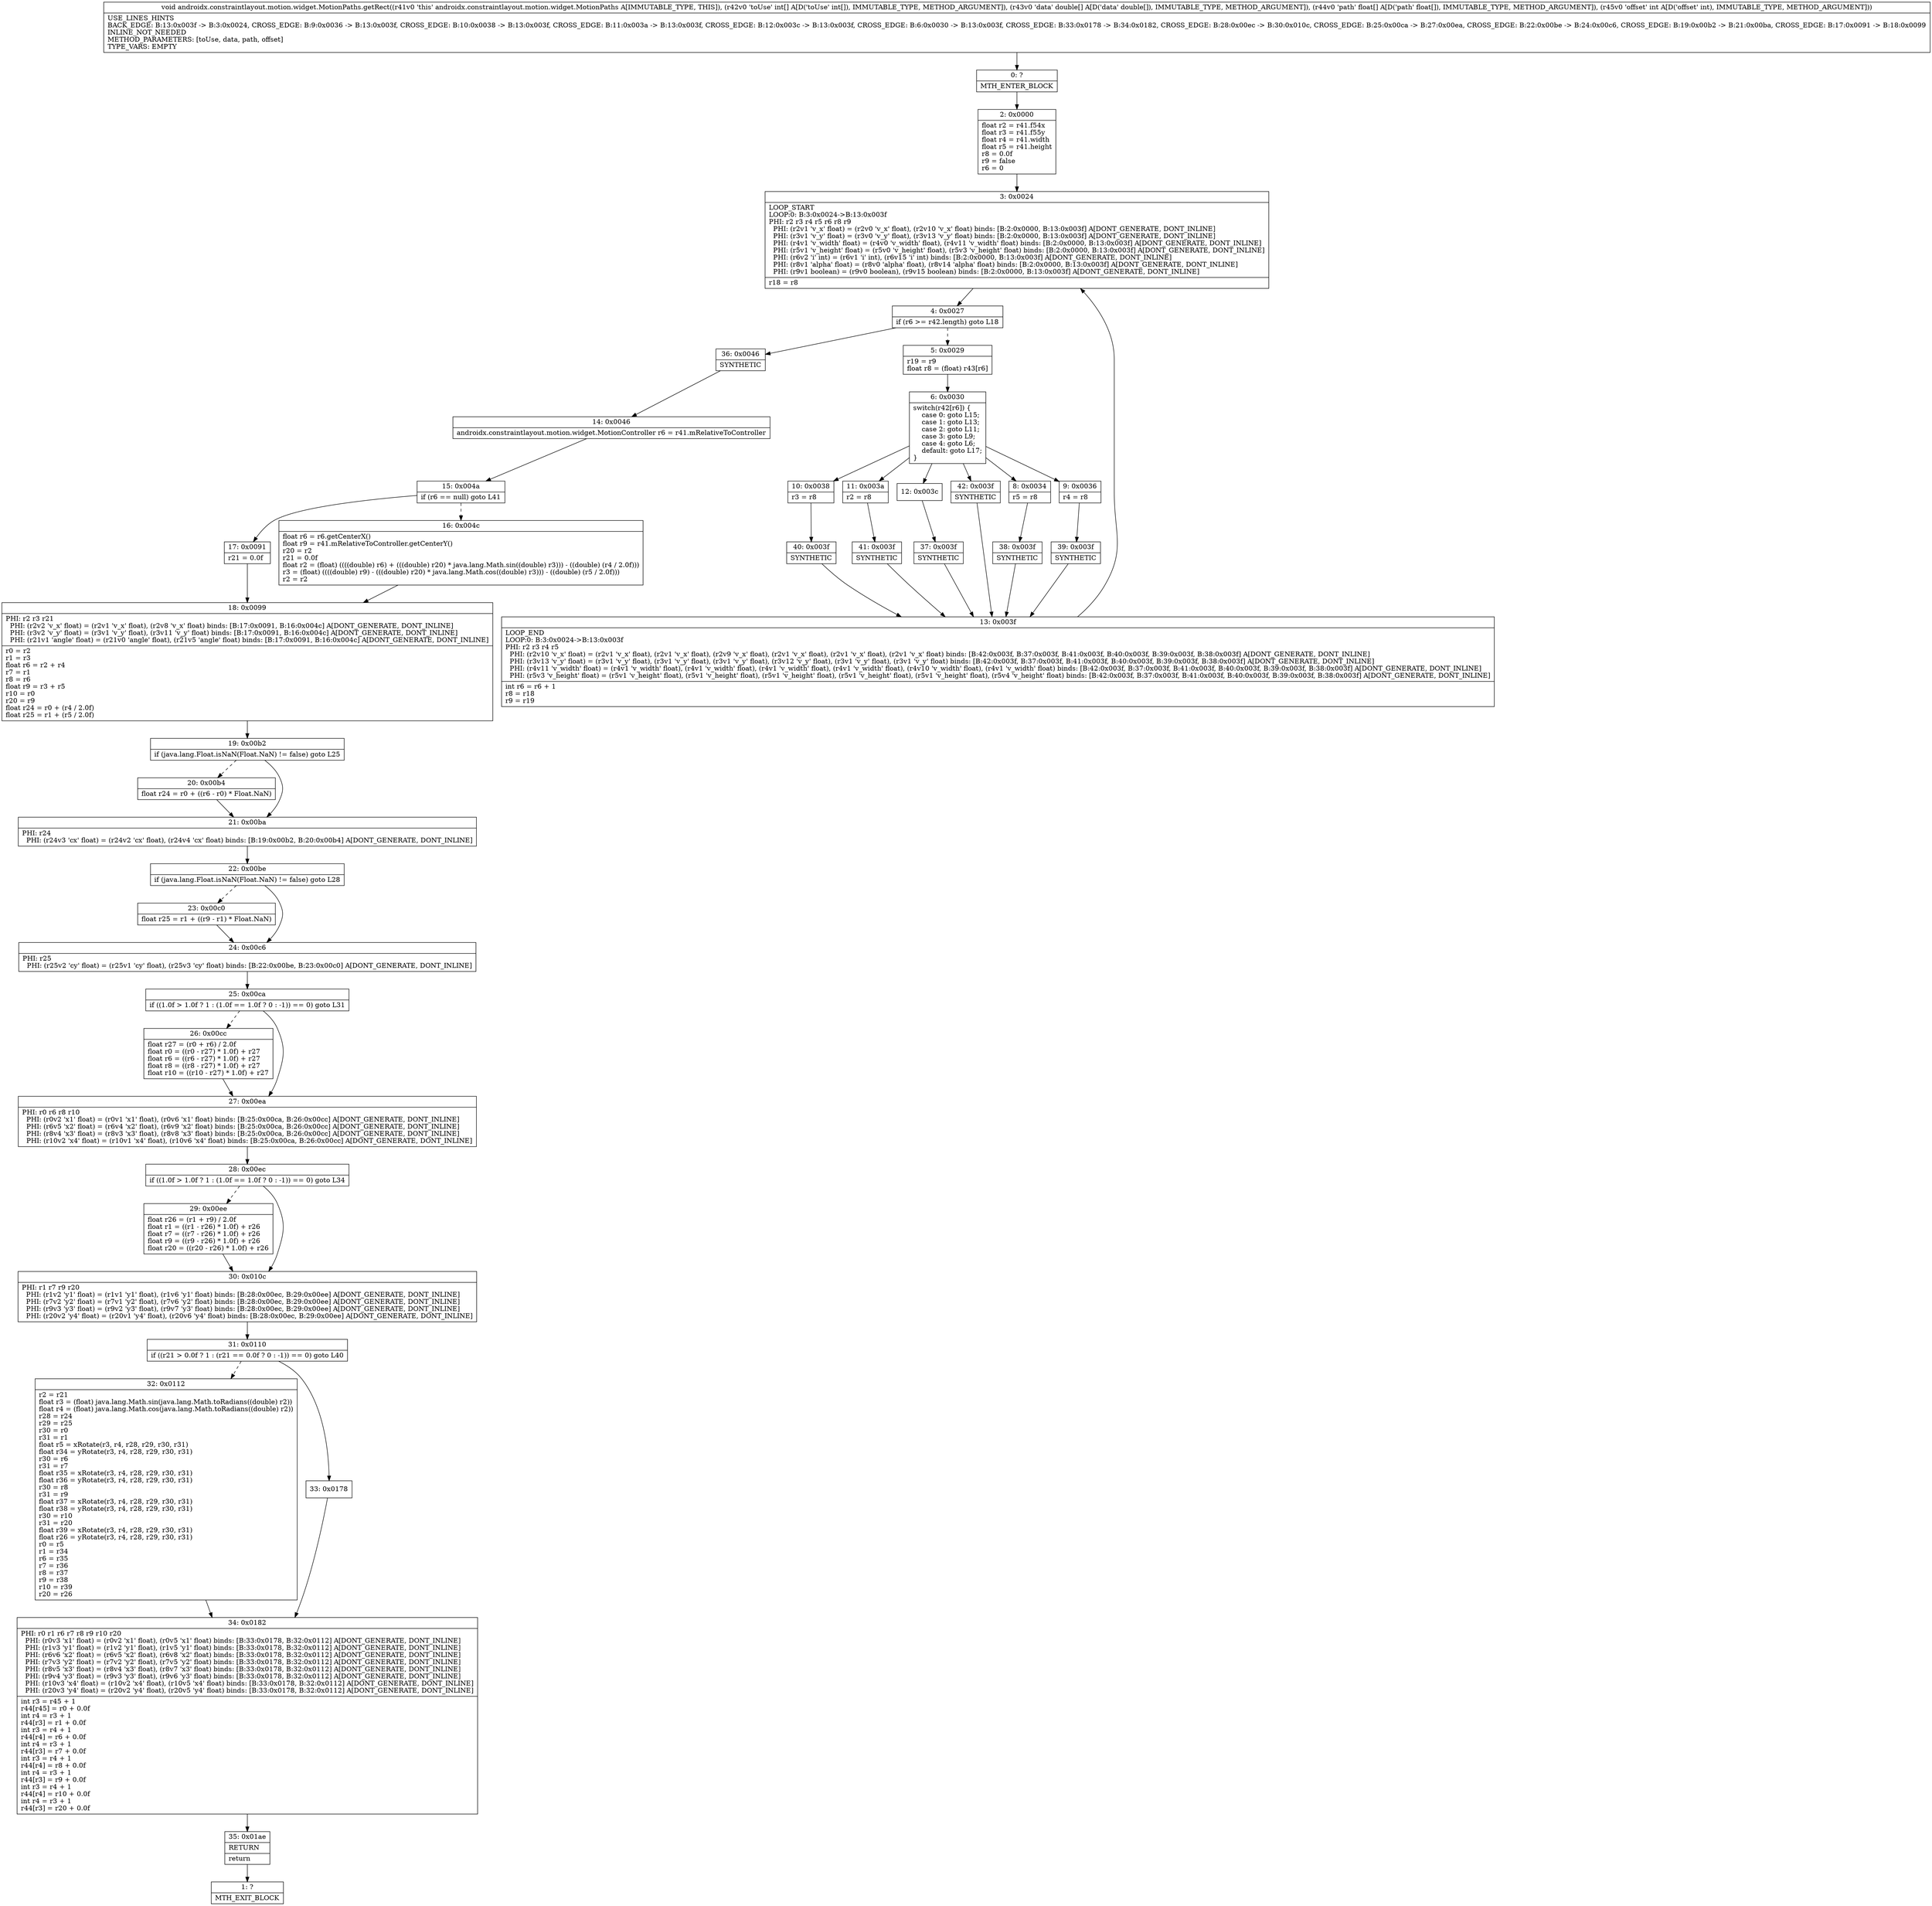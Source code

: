 digraph "CFG forandroidx.constraintlayout.motion.widget.MotionPaths.getRect([I[D[FI)V" {
Node_0 [shape=record,label="{0\:\ ?|MTH_ENTER_BLOCK\l}"];
Node_2 [shape=record,label="{2\:\ 0x0000|float r2 = r41.f54x\lfloat r3 = r41.f55y\lfloat r4 = r41.width\lfloat r5 = r41.height\lr8 = 0.0f\lr9 = false\lr6 = 0\l}"];
Node_3 [shape=record,label="{3\:\ 0x0024|LOOP_START\lLOOP:0: B:3:0x0024\-\>B:13:0x003f\lPHI: r2 r3 r4 r5 r6 r8 r9 \l  PHI: (r2v1 'v_x' float) = (r2v0 'v_x' float), (r2v10 'v_x' float) binds: [B:2:0x0000, B:13:0x003f] A[DONT_GENERATE, DONT_INLINE]\l  PHI: (r3v1 'v_y' float) = (r3v0 'v_y' float), (r3v13 'v_y' float) binds: [B:2:0x0000, B:13:0x003f] A[DONT_GENERATE, DONT_INLINE]\l  PHI: (r4v1 'v_width' float) = (r4v0 'v_width' float), (r4v11 'v_width' float) binds: [B:2:0x0000, B:13:0x003f] A[DONT_GENERATE, DONT_INLINE]\l  PHI: (r5v1 'v_height' float) = (r5v0 'v_height' float), (r5v3 'v_height' float) binds: [B:2:0x0000, B:13:0x003f] A[DONT_GENERATE, DONT_INLINE]\l  PHI: (r6v2 'i' int) = (r6v1 'i' int), (r6v15 'i' int) binds: [B:2:0x0000, B:13:0x003f] A[DONT_GENERATE, DONT_INLINE]\l  PHI: (r8v1 'alpha' float) = (r8v0 'alpha' float), (r8v14 'alpha' float) binds: [B:2:0x0000, B:13:0x003f] A[DONT_GENERATE, DONT_INLINE]\l  PHI: (r9v1 boolean) = (r9v0 boolean), (r9v15 boolean) binds: [B:2:0x0000, B:13:0x003f] A[DONT_GENERATE, DONT_INLINE]\l|r18 = r8\l}"];
Node_4 [shape=record,label="{4\:\ 0x0027|if (r6 \>= r42.length) goto L18\l}"];
Node_5 [shape=record,label="{5\:\ 0x0029|r19 = r9\lfloat r8 = (float) r43[r6]\l}"];
Node_6 [shape=record,label="{6\:\ 0x0030|switch(r42[r6]) \{\l    case 0: goto L15;\l    case 1: goto L13;\l    case 2: goto L11;\l    case 3: goto L9;\l    case 4: goto L6;\l    default: goto L17;\l\}\l}"];
Node_8 [shape=record,label="{8\:\ 0x0034|r5 = r8\l}"];
Node_38 [shape=record,label="{38\:\ 0x003f|SYNTHETIC\l}"];
Node_13 [shape=record,label="{13\:\ 0x003f|LOOP_END\lLOOP:0: B:3:0x0024\-\>B:13:0x003f\lPHI: r2 r3 r4 r5 \l  PHI: (r2v10 'v_x' float) = (r2v1 'v_x' float), (r2v1 'v_x' float), (r2v9 'v_x' float), (r2v1 'v_x' float), (r2v1 'v_x' float), (r2v1 'v_x' float) binds: [B:42:0x003f, B:37:0x003f, B:41:0x003f, B:40:0x003f, B:39:0x003f, B:38:0x003f] A[DONT_GENERATE, DONT_INLINE]\l  PHI: (r3v13 'v_y' float) = (r3v1 'v_y' float), (r3v1 'v_y' float), (r3v1 'v_y' float), (r3v12 'v_y' float), (r3v1 'v_y' float), (r3v1 'v_y' float) binds: [B:42:0x003f, B:37:0x003f, B:41:0x003f, B:40:0x003f, B:39:0x003f, B:38:0x003f] A[DONT_GENERATE, DONT_INLINE]\l  PHI: (r4v11 'v_width' float) = (r4v1 'v_width' float), (r4v1 'v_width' float), (r4v1 'v_width' float), (r4v1 'v_width' float), (r4v10 'v_width' float), (r4v1 'v_width' float) binds: [B:42:0x003f, B:37:0x003f, B:41:0x003f, B:40:0x003f, B:39:0x003f, B:38:0x003f] A[DONT_GENERATE, DONT_INLINE]\l  PHI: (r5v3 'v_height' float) = (r5v1 'v_height' float), (r5v1 'v_height' float), (r5v1 'v_height' float), (r5v1 'v_height' float), (r5v1 'v_height' float), (r5v4 'v_height' float) binds: [B:42:0x003f, B:37:0x003f, B:41:0x003f, B:40:0x003f, B:39:0x003f, B:38:0x003f] A[DONT_GENERATE, DONT_INLINE]\l|int r6 = r6 + 1\lr8 = r18\lr9 = r19\l}"];
Node_9 [shape=record,label="{9\:\ 0x0036|r4 = r8\l}"];
Node_39 [shape=record,label="{39\:\ 0x003f|SYNTHETIC\l}"];
Node_10 [shape=record,label="{10\:\ 0x0038|r3 = r8\l}"];
Node_40 [shape=record,label="{40\:\ 0x003f|SYNTHETIC\l}"];
Node_11 [shape=record,label="{11\:\ 0x003a|r2 = r8\l}"];
Node_41 [shape=record,label="{41\:\ 0x003f|SYNTHETIC\l}"];
Node_12 [shape=record,label="{12\:\ 0x003c}"];
Node_37 [shape=record,label="{37\:\ 0x003f|SYNTHETIC\l}"];
Node_42 [shape=record,label="{42\:\ 0x003f|SYNTHETIC\l}"];
Node_36 [shape=record,label="{36\:\ 0x0046|SYNTHETIC\l}"];
Node_14 [shape=record,label="{14\:\ 0x0046|androidx.constraintlayout.motion.widget.MotionController r6 = r41.mRelativeToController\l}"];
Node_15 [shape=record,label="{15\:\ 0x004a|if (r6 == null) goto L41\l}"];
Node_16 [shape=record,label="{16\:\ 0x004c|float r6 = r6.getCenterX()\lfloat r9 = r41.mRelativeToController.getCenterY()\lr20 = r2\lr21 = 0.0f\lfloat r2 = (float) ((((double) r6) + (((double) r20) * java.lang.Math.sin((double) r3))) \- ((double) (r4 \/ 2.0f)))\lr3 = (float) ((((double) r9) \- (((double) r20) * java.lang.Math.cos((double) r3))) \- ((double) (r5 \/ 2.0f)))\lr2 = r2\l}"];
Node_18 [shape=record,label="{18\:\ 0x0099|PHI: r2 r3 r21 \l  PHI: (r2v2 'v_x' float) = (r2v1 'v_x' float), (r2v8 'v_x' float) binds: [B:17:0x0091, B:16:0x004c] A[DONT_GENERATE, DONT_INLINE]\l  PHI: (r3v2 'v_y' float) = (r3v1 'v_y' float), (r3v11 'v_y' float) binds: [B:17:0x0091, B:16:0x004c] A[DONT_GENERATE, DONT_INLINE]\l  PHI: (r21v1 'angle' float) = (r21v0 'angle' float), (r21v5 'angle' float) binds: [B:17:0x0091, B:16:0x004c] A[DONT_GENERATE, DONT_INLINE]\l|r0 = r2\lr1 = r3\lfloat r6 = r2 + r4\lr7 = r1\lr8 = r6\lfloat r9 = r3 + r5\lr10 = r0\lr20 = r9\lfloat r24 = r0 + (r4 \/ 2.0f)\lfloat r25 = r1 + (r5 \/ 2.0f)\l}"];
Node_19 [shape=record,label="{19\:\ 0x00b2|if (java.lang.Float.isNaN(Float.NaN) != false) goto L25\l}"];
Node_20 [shape=record,label="{20\:\ 0x00b4|float r24 = r0 + ((r6 \- r0) * Float.NaN)\l}"];
Node_21 [shape=record,label="{21\:\ 0x00ba|PHI: r24 \l  PHI: (r24v3 'cx' float) = (r24v2 'cx' float), (r24v4 'cx' float) binds: [B:19:0x00b2, B:20:0x00b4] A[DONT_GENERATE, DONT_INLINE]\l}"];
Node_22 [shape=record,label="{22\:\ 0x00be|if (java.lang.Float.isNaN(Float.NaN) != false) goto L28\l}"];
Node_23 [shape=record,label="{23\:\ 0x00c0|float r25 = r1 + ((r9 \- r1) * Float.NaN)\l}"];
Node_24 [shape=record,label="{24\:\ 0x00c6|PHI: r25 \l  PHI: (r25v2 'cy' float) = (r25v1 'cy' float), (r25v3 'cy' float) binds: [B:22:0x00be, B:23:0x00c0] A[DONT_GENERATE, DONT_INLINE]\l}"];
Node_25 [shape=record,label="{25\:\ 0x00ca|if ((1.0f \> 1.0f ? 1 : (1.0f == 1.0f ? 0 : \-1)) == 0) goto L31\l}"];
Node_26 [shape=record,label="{26\:\ 0x00cc|float r27 = (r0 + r6) \/ 2.0f\lfloat r0 = ((r0 \- r27) * 1.0f) + r27\lfloat r6 = ((r6 \- r27) * 1.0f) + r27\lfloat r8 = ((r8 \- r27) * 1.0f) + r27\lfloat r10 = ((r10 \- r27) * 1.0f) + r27\l}"];
Node_27 [shape=record,label="{27\:\ 0x00ea|PHI: r0 r6 r8 r10 \l  PHI: (r0v2 'x1' float) = (r0v1 'x1' float), (r0v6 'x1' float) binds: [B:25:0x00ca, B:26:0x00cc] A[DONT_GENERATE, DONT_INLINE]\l  PHI: (r6v5 'x2' float) = (r6v4 'x2' float), (r6v9 'x2' float) binds: [B:25:0x00ca, B:26:0x00cc] A[DONT_GENERATE, DONT_INLINE]\l  PHI: (r8v4 'x3' float) = (r8v3 'x3' float), (r8v8 'x3' float) binds: [B:25:0x00ca, B:26:0x00cc] A[DONT_GENERATE, DONT_INLINE]\l  PHI: (r10v2 'x4' float) = (r10v1 'x4' float), (r10v6 'x4' float) binds: [B:25:0x00ca, B:26:0x00cc] A[DONT_GENERATE, DONT_INLINE]\l}"];
Node_28 [shape=record,label="{28\:\ 0x00ec|if ((1.0f \> 1.0f ? 1 : (1.0f == 1.0f ? 0 : \-1)) == 0) goto L34\l}"];
Node_29 [shape=record,label="{29\:\ 0x00ee|float r26 = (r1 + r9) \/ 2.0f\lfloat r1 = ((r1 \- r26) * 1.0f) + r26\lfloat r7 = ((r7 \- r26) * 1.0f) + r26\lfloat r9 = ((r9 \- r26) * 1.0f) + r26\lfloat r20 = ((r20 \- r26) * 1.0f) + r26\l}"];
Node_30 [shape=record,label="{30\:\ 0x010c|PHI: r1 r7 r9 r20 \l  PHI: (r1v2 'y1' float) = (r1v1 'y1' float), (r1v6 'y1' float) binds: [B:28:0x00ec, B:29:0x00ee] A[DONT_GENERATE, DONT_INLINE]\l  PHI: (r7v2 'y2' float) = (r7v1 'y2' float), (r7v6 'y2' float) binds: [B:28:0x00ec, B:29:0x00ee] A[DONT_GENERATE, DONT_INLINE]\l  PHI: (r9v3 'y3' float) = (r9v2 'y3' float), (r9v7 'y3' float) binds: [B:28:0x00ec, B:29:0x00ee] A[DONT_GENERATE, DONT_INLINE]\l  PHI: (r20v2 'y4' float) = (r20v1 'y4' float), (r20v6 'y4' float) binds: [B:28:0x00ec, B:29:0x00ee] A[DONT_GENERATE, DONT_INLINE]\l}"];
Node_31 [shape=record,label="{31\:\ 0x0110|if ((r21 \> 0.0f ? 1 : (r21 == 0.0f ? 0 : \-1)) == 0) goto L40\l}"];
Node_32 [shape=record,label="{32\:\ 0x0112|r2 = r21\lfloat r3 = (float) java.lang.Math.sin(java.lang.Math.toRadians((double) r2))\lfloat r4 = (float) java.lang.Math.cos(java.lang.Math.toRadians((double) r2))\lr28 = r24\lr29 = r25\lr30 = r0\lr31 = r1\lfloat r5 = xRotate(r3, r4, r28, r29, r30, r31)\lfloat r34 = yRotate(r3, r4, r28, r29, r30, r31)\lr30 = r6\lr31 = r7\lfloat r35 = xRotate(r3, r4, r28, r29, r30, r31)\lfloat r36 = yRotate(r3, r4, r28, r29, r30, r31)\lr30 = r8\lr31 = r9\lfloat r37 = xRotate(r3, r4, r28, r29, r30, r31)\lfloat r38 = yRotate(r3, r4, r28, r29, r30, r31)\lr30 = r10\lr31 = r20\lfloat r39 = xRotate(r3, r4, r28, r29, r30, r31)\lfloat r26 = yRotate(r3, r4, r28, r29, r30, r31)\lr0 = r5\lr1 = r34\lr6 = r35\lr7 = r36\lr8 = r37\lr9 = r38\lr10 = r39\lr20 = r26\l}"];
Node_34 [shape=record,label="{34\:\ 0x0182|PHI: r0 r1 r6 r7 r8 r9 r10 r20 \l  PHI: (r0v3 'x1' float) = (r0v2 'x1' float), (r0v5 'x1' float) binds: [B:33:0x0178, B:32:0x0112] A[DONT_GENERATE, DONT_INLINE]\l  PHI: (r1v3 'y1' float) = (r1v2 'y1' float), (r1v5 'y1' float) binds: [B:33:0x0178, B:32:0x0112] A[DONT_GENERATE, DONT_INLINE]\l  PHI: (r6v6 'x2' float) = (r6v5 'x2' float), (r6v8 'x2' float) binds: [B:33:0x0178, B:32:0x0112] A[DONT_GENERATE, DONT_INLINE]\l  PHI: (r7v3 'y2' float) = (r7v2 'y2' float), (r7v5 'y2' float) binds: [B:33:0x0178, B:32:0x0112] A[DONT_GENERATE, DONT_INLINE]\l  PHI: (r8v5 'x3' float) = (r8v4 'x3' float), (r8v7 'x3' float) binds: [B:33:0x0178, B:32:0x0112] A[DONT_GENERATE, DONT_INLINE]\l  PHI: (r9v4 'y3' float) = (r9v3 'y3' float), (r9v6 'y3' float) binds: [B:33:0x0178, B:32:0x0112] A[DONT_GENERATE, DONT_INLINE]\l  PHI: (r10v3 'x4' float) = (r10v2 'x4' float), (r10v5 'x4' float) binds: [B:33:0x0178, B:32:0x0112] A[DONT_GENERATE, DONT_INLINE]\l  PHI: (r20v3 'y4' float) = (r20v2 'y4' float), (r20v5 'y4' float) binds: [B:33:0x0178, B:32:0x0112] A[DONT_GENERATE, DONT_INLINE]\l|int r3 = r45 + 1\lr44[r45] = r0 + 0.0f\lint r4 = r3 + 1\lr44[r3] = r1 + 0.0f\lint r3 = r4 + 1\lr44[r4] = r6 + 0.0f\lint r4 = r3 + 1\lr44[r3] = r7 + 0.0f\lint r3 = r4 + 1\lr44[r4] = r8 + 0.0f\lint r4 = r3 + 1\lr44[r3] = r9 + 0.0f\lint r3 = r4 + 1\lr44[r4] = r10 + 0.0f\lint r4 = r3 + 1\lr44[r3] = r20 + 0.0f\l}"];
Node_35 [shape=record,label="{35\:\ 0x01ae|RETURN\l|return\l}"];
Node_1 [shape=record,label="{1\:\ ?|MTH_EXIT_BLOCK\l}"];
Node_33 [shape=record,label="{33\:\ 0x0178}"];
Node_17 [shape=record,label="{17\:\ 0x0091|r21 = 0.0f\l}"];
MethodNode[shape=record,label="{void androidx.constraintlayout.motion.widget.MotionPaths.getRect((r41v0 'this' androidx.constraintlayout.motion.widget.MotionPaths A[IMMUTABLE_TYPE, THIS]), (r42v0 'toUse' int[] A[D('toUse' int[]), IMMUTABLE_TYPE, METHOD_ARGUMENT]), (r43v0 'data' double[] A[D('data' double[]), IMMUTABLE_TYPE, METHOD_ARGUMENT]), (r44v0 'path' float[] A[D('path' float[]), IMMUTABLE_TYPE, METHOD_ARGUMENT]), (r45v0 'offset' int A[D('offset' int), IMMUTABLE_TYPE, METHOD_ARGUMENT]))  | USE_LINES_HINTS\lBACK_EDGE: B:13:0x003f \-\> B:3:0x0024, CROSS_EDGE: B:9:0x0036 \-\> B:13:0x003f, CROSS_EDGE: B:10:0x0038 \-\> B:13:0x003f, CROSS_EDGE: B:11:0x003a \-\> B:13:0x003f, CROSS_EDGE: B:12:0x003c \-\> B:13:0x003f, CROSS_EDGE: B:6:0x0030 \-\> B:13:0x003f, CROSS_EDGE: B:33:0x0178 \-\> B:34:0x0182, CROSS_EDGE: B:28:0x00ec \-\> B:30:0x010c, CROSS_EDGE: B:25:0x00ca \-\> B:27:0x00ea, CROSS_EDGE: B:22:0x00be \-\> B:24:0x00c6, CROSS_EDGE: B:19:0x00b2 \-\> B:21:0x00ba, CROSS_EDGE: B:17:0x0091 \-\> B:18:0x0099\lINLINE_NOT_NEEDED\lMETHOD_PARAMETERS: [toUse, data, path, offset]\lTYPE_VARS: EMPTY\l}"];
MethodNode -> Node_0;Node_0 -> Node_2;
Node_2 -> Node_3;
Node_3 -> Node_4;
Node_4 -> Node_5[style=dashed];
Node_4 -> Node_36;
Node_5 -> Node_6;
Node_6 -> Node_8;
Node_6 -> Node_9;
Node_6 -> Node_10;
Node_6 -> Node_11;
Node_6 -> Node_12;
Node_6 -> Node_42;
Node_8 -> Node_38;
Node_38 -> Node_13;
Node_13 -> Node_3;
Node_9 -> Node_39;
Node_39 -> Node_13;
Node_10 -> Node_40;
Node_40 -> Node_13;
Node_11 -> Node_41;
Node_41 -> Node_13;
Node_12 -> Node_37;
Node_37 -> Node_13;
Node_42 -> Node_13;
Node_36 -> Node_14;
Node_14 -> Node_15;
Node_15 -> Node_16[style=dashed];
Node_15 -> Node_17;
Node_16 -> Node_18;
Node_18 -> Node_19;
Node_19 -> Node_20[style=dashed];
Node_19 -> Node_21;
Node_20 -> Node_21;
Node_21 -> Node_22;
Node_22 -> Node_23[style=dashed];
Node_22 -> Node_24;
Node_23 -> Node_24;
Node_24 -> Node_25;
Node_25 -> Node_26[style=dashed];
Node_25 -> Node_27;
Node_26 -> Node_27;
Node_27 -> Node_28;
Node_28 -> Node_29[style=dashed];
Node_28 -> Node_30;
Node_29 -> Node_30;
Node_30 -> Node_31;
Node_31 -> Node_32[style=dashed];
Node_31 -> Node_33;
Node_32 -> Node_34;
Node_34 -> Node_35;
Node_35 -> Node_1;
Node_33 -> Node_34;
Node_17 -> Node_18;
}

